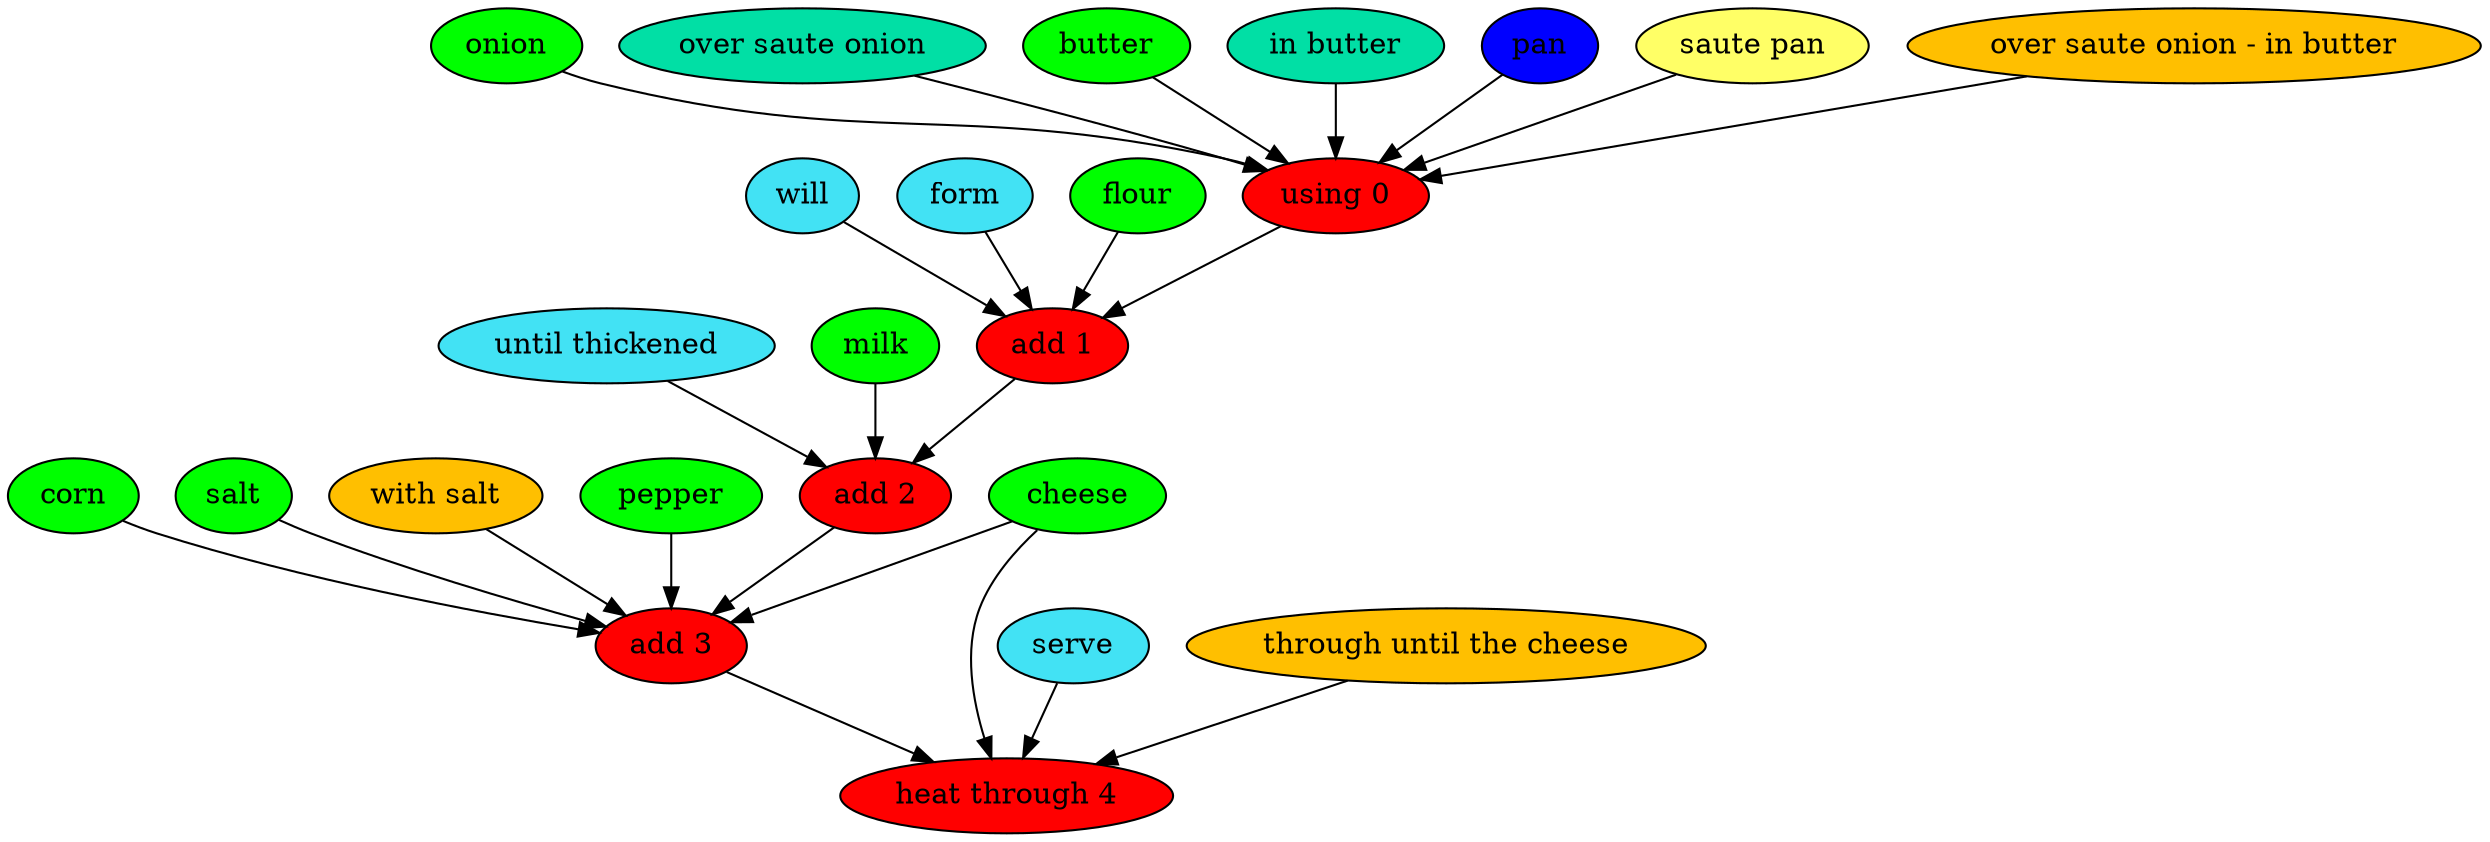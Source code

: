 digraph G {
"using 0" [style=filled, fillcolor=red];
onion [style=filled, fillcolor=green];
onion -> "using 0";
"over saute onion" [style=filled, fillcolor="#01DFA5"];
"over saute onion" -> "using 0";
butter [style=filled, fillcolor=green];
butter -> "using 0";
"in butter" [style=filled, fillcolor="#01DFA5"];
"in butter" -> "using 0";
pan [style=filled, fillcolor="#0000ff"];
pan -> "using 0";
"saute pan" [style=filled, fillcolor="#ffff66"];
"saute pan" -> "using 0";
"over saute onion - in butter" [style=filled, fillcolor="#FFBF00"];
"over saute onion - in butter" -> "using 0";
"add 1" [style=filled, fillcolor=red];
will [style=filled, fillcolor="#42e2f4"];
will -> "add 1";
form [style=filled, fillcolor="#42e2f4"];
form -> "add 1";
flour [style=filled, fillcolor=green];
flour -> "add 1";
"add 2" [style=filled, fillcolor=red];
"until thickened" [style=filled, fillcolor="#42e2f4"];
"until thickened" -> "add 2";
milk [style=filled, fillcolor=green];
milk -> "add 2";
"add 3" [style=filled, fillcolor=red];
corn [style=filled, fillcolor=green];
corn -> "add 3";
cheese [style=filled, fillcolor=green];
cheese -> "add 3";
salt [style=filled, fillcolor=green];
salt -> "add 3";
"with salt" [style=filled, fillcolor="#01DFA5"];
"with salt" -> "add 3";
pepper [style=filled, fillcolor=green];
pepper -> "add 3";
"with salt" [style=filled, fillcolor="#FFBF00"];
"heat through 4" [style=filled, fillcolor=red];
serve [style=filled, fillcolor="#42e2f4"];
serve -> "heat through 4";
cheese [style=filled, fillcolor=green];
cheese -> "heat through 4";
"through until the cheese" [style=filled, fillcolor="#01DFA5"];
"through until the cheese" -> "heat through 4";
"through until the cheese" [style=filled, fillcolor="#FFBF00"];
"using 0" -> "add 1";
"add 1" -> "add 2";
"add 2" -> "add 3";
"add 3" -> "heat through 4";
}
